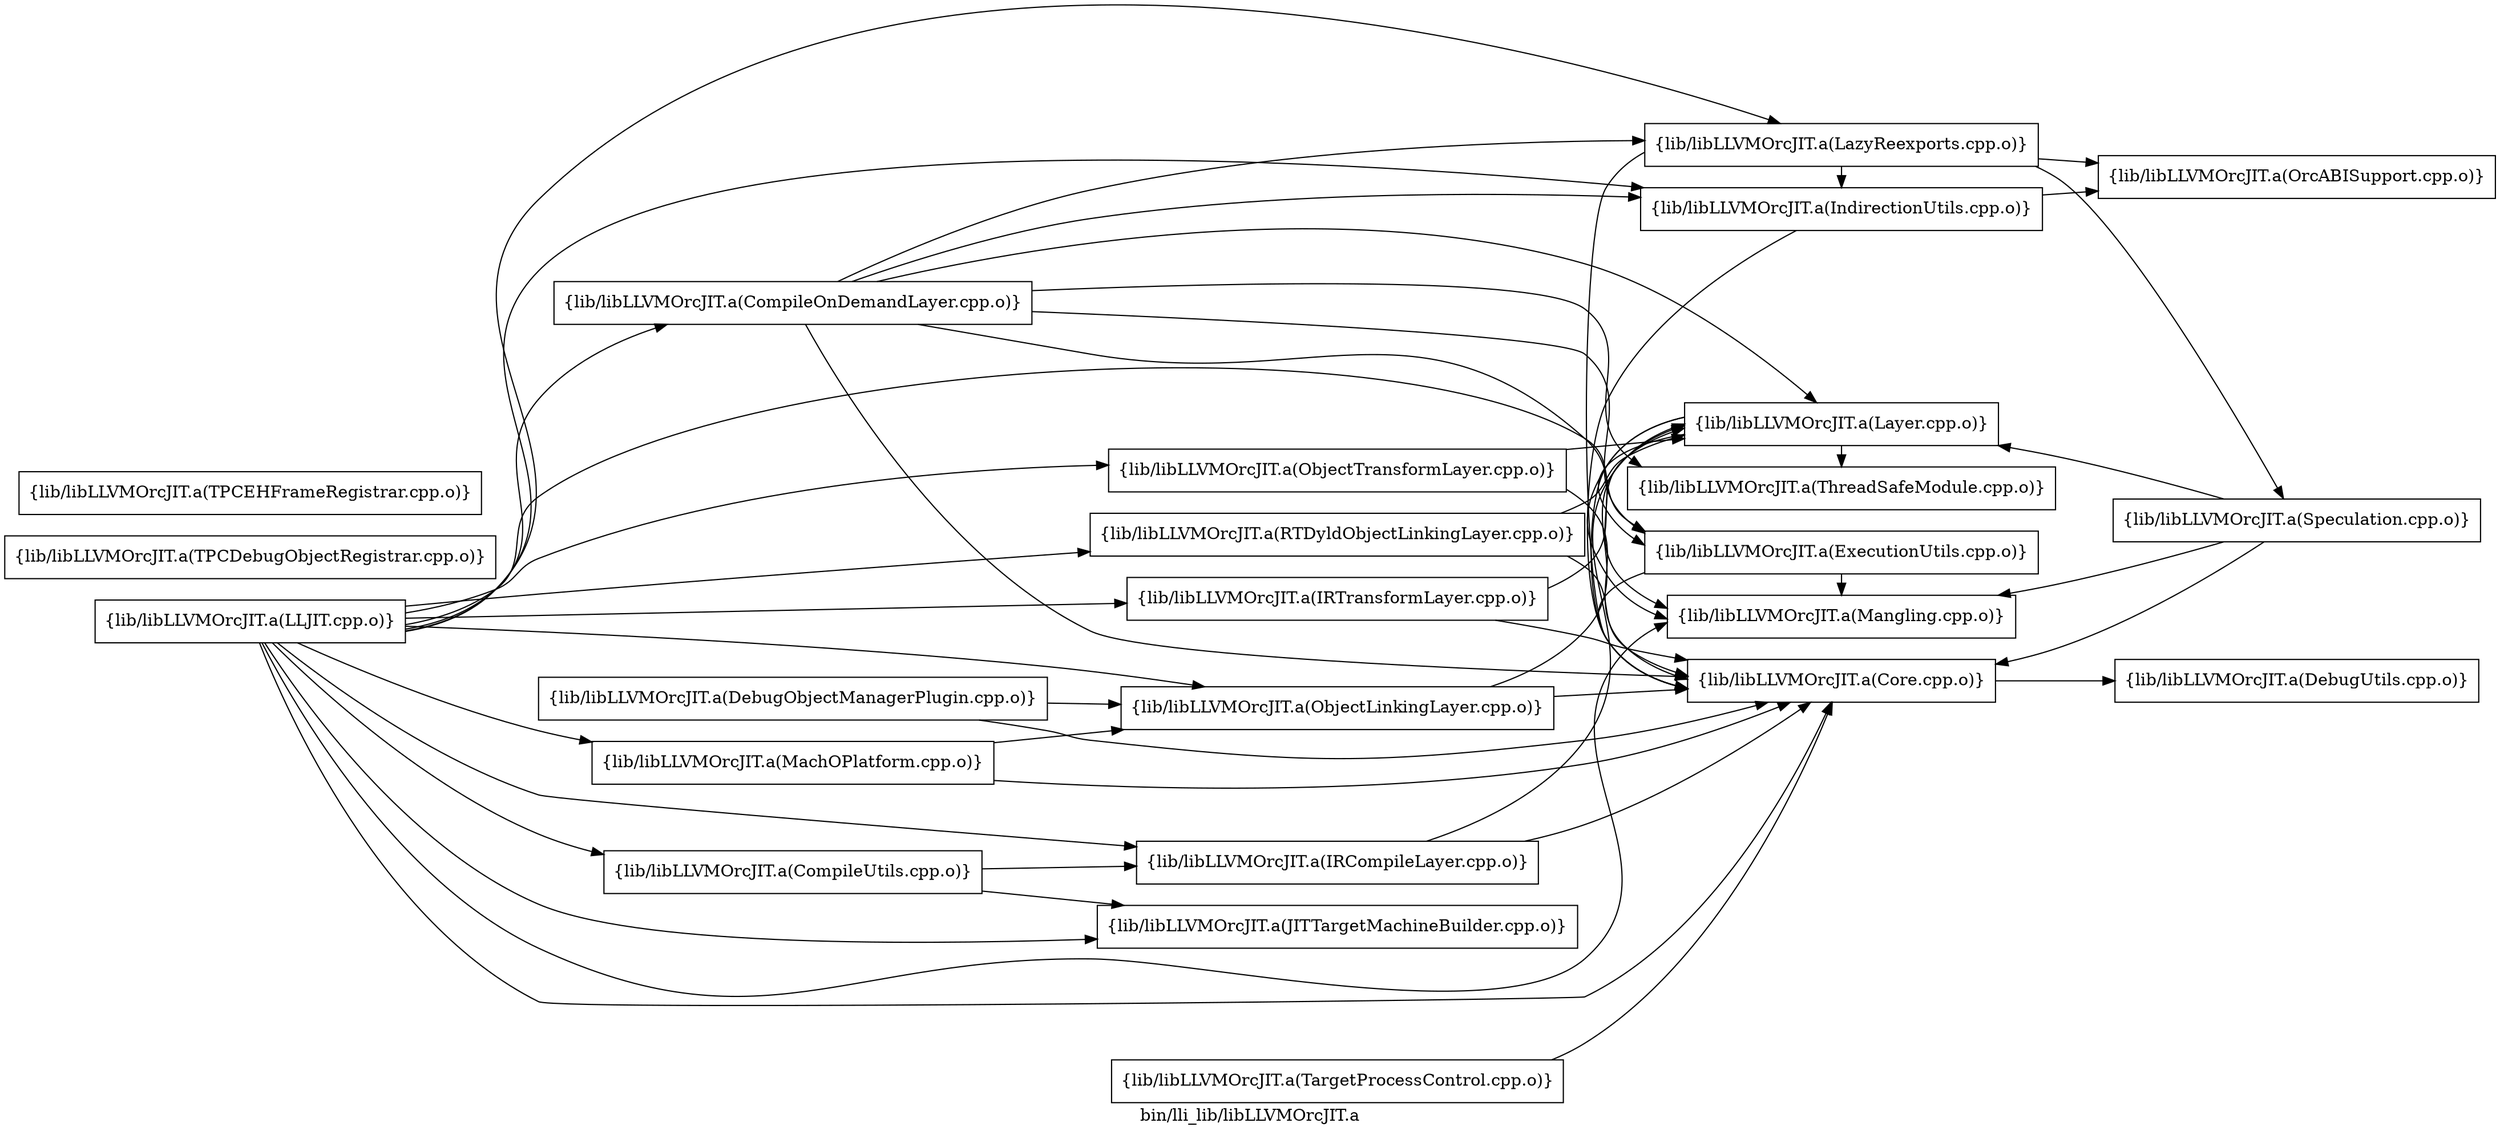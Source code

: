digraph "bin/lli_lib/libLLVMOrcJIT.a" {
	label="bin/lli_lib/libLLVMOrcJIT.a";
	rankdir=LR;
	{ rank=same; Node0x5559b34cb208;  }
	{ rank=same; Node0x5559b34c2608; Node0x5559b34c36e8; Node0x5559b34c3008; Node0x5559b34b4e18; Node0x5559b34b7258; Node0x5559b34cfda8; Node0x5559b34bfc28;  }

	Node0x5559b34cb208 [shape=record,shape=box,group=0,label="{lib/libLLVMOrcJIT.a(CompileOnDemandLayer.cpp.o)}"];
	Node0x5559b34cb208 -> Node0x5559b34c2608;
	Node0x5559b34cb208 -> Node0x5559b34c36e8;
	Node0x5559b34cb208 -> Node0x5559b34c3008;
	Node0x5559b34cb208 -> Node0x5559b34b4e18;
	Node0x5559b34cb208 -> Node0x5559b34b7258;
	Node0x5559b34cb208 -> Node0x5559b34cfda8;
	Node0x5559b34cb208 -> Node0x5559b34bfc28;
	Node0x5559b34c2108 [shape=record,shape=box,group=0,label="{lib/libLLVMOrcJIT.a(CompileUtils.cpp.o)}"];
	Node0x5559b34c2108 -> Node0x5559b34b5d68;
	Node0x5559b34c2108 -> Node0x5559b34b5048;
	Node0x5559b34c2608 [shape=record,shape=box,group=0,label="{lib/libLLVMOrcJIT.a(Core.cpp.o)}"];
	Node0x5559b34c2608 -> Node0x5559b34c34b8;
	Node0x5559b34c1438 [shape=record,shape=box,group=0,label="{lib/libLLVMOrcJIT.a(DebugObjectManagerPlugin.cpp.o)}"];
	Node0x5559b34c1438 -> Node0x5559b34c2608;
	Node0x5559b34c1438 -> Node0x5559b34cb848;
	Node0x5559b34c36e8 [shape=record,shape=box,group=0,label="{lib/libLLVMOrcJIT.a(ExecutionUtils.cpp.o)}"];
	Node0x5559b34c36e8 -> Node0x5559b34c2608;
	Node0x5559b34c36e8 -> Node0x5559b34cfda8;
	Node0x5559b34c3008 [shape=record,shape=box,group=0,label="{lib/libLLVMOrcJIT.a(IndirectionUtils.cpp.o)}"];
	Node0x5559b34c3008 -> Node0x5559b34c2608;
	Node0x5559b34c3008 -> Node0x5559b34cbf78;
	Node0x5559b34b5d68 [shape=record,shape=box,group=0,label="{lib/libLLVMOrcJIT.a(IRCompileLayer.cpp.o)}"];
	Node0x5559b34b5d68 -> Node0x5559b34c2608;
	Node0x5559b34b5d68 -> Node0x5559b34b7258;
	Node0x5559b34b5048 [shape=record,shape=box,group=0,label="{lib/libLLVMOrcJIT.a(JITTargetMachineBuilder.cpp.o)}"];
	Node0x5559b34b4e18 [shape=record,shape=box,group=0,label="{lib/libLLVMOrcJIT.a(LazyReexports.cpp.o)}"];
	Node0x5559b34b4e18 -> Node0x5559b34c2608;
	Node0x5559b34b4e18 -> Node0x5559b34c3008;
	Node0x5559b34b4e18 -> Node0x5559b34cbf78;
	Node0x5559b34b4e18 -> Node0x5559b34cd878;
	Node0x5559b34b65d8 [shape=record,shape=box,group=0,label="{lib/libLLVMOrcJIT.a(LLJIT.cpp.o)}"];
	Node0x5559b34b65d8 -> Node0x5559b34cb208;
	Node0x5559b34b65d8 -> Node0x5559b34c2108;
	Node0x5559b34b65d8 -> Node0x5559b34c2608;
	Node0x5559b34b65d8 -> Node0x5559b34c36e8;
	Node0x5559b34b65d8 -> Node0x5559b34c3008;
	Node0x5559b34b65d8 -> Node0x5559b34b5d68;
	Node0x5559b34b65d8 -> Node0x5559b34b5048;
	Node0x5559b34b65d8 -> Node0x5559b34b4e18;
	Node0x5559b34b65d8 -> Node0x5559b34d0028;
	Node0x5559b34b65d8 -> Node0x5559b34cf088;
	Node0x5559b34b65d8 -> Node0x5559b34cfda8;
	Node0x5559b34b65d8 -> Node0x5559b34cb848;
	Node0x5559b34b65d8 -> Node0x5559b34cc6a8;
	Node0x5559b34b65d8 -> Node0x5559b34ccbf8;
	Node0x5559b34cf088 [shape=record,shape=box,group=0,label="{lib/libLLVMOrcJIT.a(MachOPlatform.cpp.o)}"];
	Node0x5559b34cf088 -> Node0x5559b34c2608;
	Node0x5559b34cf088 -> Node0x5559b34cb848;
	Node0x5559b34cfda8 [shape=record,shape=box,group=0,label="{lib/libLLVMOrcJIT.a(Mangling.cpp.o)}"];
	Node0x5559b34cb848 [shape=record,shape=box,group=0,label="{lib/libLLVMOrcJIT.a(ObjectLinkingLayer.cpp.o)}"];
	Node0x5559b34cb848 -> Node0x5559b34c2608;
	Node0x5559b34cb848 -> Node0x5559b34b7258;
	Node0x5559b34ccbf8 [shape=record,shape=box,group=0,label="{lib/libLLVMOrcJIT.a(RTDyldObjectLinkingLayer.cpp.o)}"];
	Node0x5559b34ccbf8 -> Node0x5559b34c2608;
	Node0x5559b34ccbf8 -> Node0x5559b34b7258;
	Node0x5559b34cd148 [shape=record,shape=box,group=0,label="{lib/libLLVMOrcJIT.a(TargetProcessControl.cpp.o)}"];
	Node0x5559b34cd148 -> Node0x5559b34c2608;
	Node0x5559b34bef08 [shape=record,shape=box,group=0,label="{lib/libLLVMOrcJIT.a(TPCDebugObjectRegistrar.cpp.o)}"];
	Node0x5559b34c0b28 [shape=record,shape=box,group=0,label="{lib/libLLVMOrcJIT.a(TPCEHFrameRegistrar.cpp.o)}"];
	Node0x5559b34b7258 [shape=record,shape=box,group=0,label="{lib/libLLVMOrcJIT.a(Layer.cpp.o)}"];
	Node0x5559b34b7258 -> Node0x5559b34c2608;
	Node0x5559b34b7258 -> Node0x5559b34c36e8;
	Node0x5559b34b7258 -> Node0x5559b34cfda8;
	Node0x5559b34b7258 -> Node0x5559b34bfc28;
	Node0x5559b34bfc28 [shape=record,shape=box,group=0,label="{lib/libLLVMOrcJIT.a(ThreadSafeModule.cpp.o)}"];
	Node0x5559b34c34b8 [shape=record,shape=box,group=0,label="{lib/libLLVMOrcJIT.a(DebugUtils.cpp.o)}"];
	Node0x5559b34cbf78 [shape=record,shape=box,group=0,label="{lib/libLLVMOrcJIT.a(OrcABISupport.cpp.o)}"];
	Node0x5559b34cd878 [shape=record,shape=box,group=0,label="{lib/libLLVMOrcJIT.a(Speculation.cpp.o)}"];
	Node0x5559b34cd878 -> Node0x5559b34c2608;
	Node0x5559b34cd878 -> Node0x5559b34b7258;
	Node0x5559b34cd878 -> Node0x5559b34cfda8;
	Node0x5559b34d0028 [shape=record,shape=box,group=0,label="{lib/libLLVMOrcJIT.a(IRTransformLayer.cpp.o)}"];
	Node0x5559b34d0028 -> Node0x5559b34c2608;
	Node0x5559b34d0028 -> Node0x5559b34b7258;
	Node0x5559b34cc6a8 [shape=record,shape=box,group=0,label="{lib/libLLVMOrcJIT.a(ObjectTransformLayer.cpp.o)}"];
	Node0x5559b34cc6a8 -> Node0x5559b34c2608;
	Node0x5559b34cc6a8 -> Node0x5559b34b7258;
}
